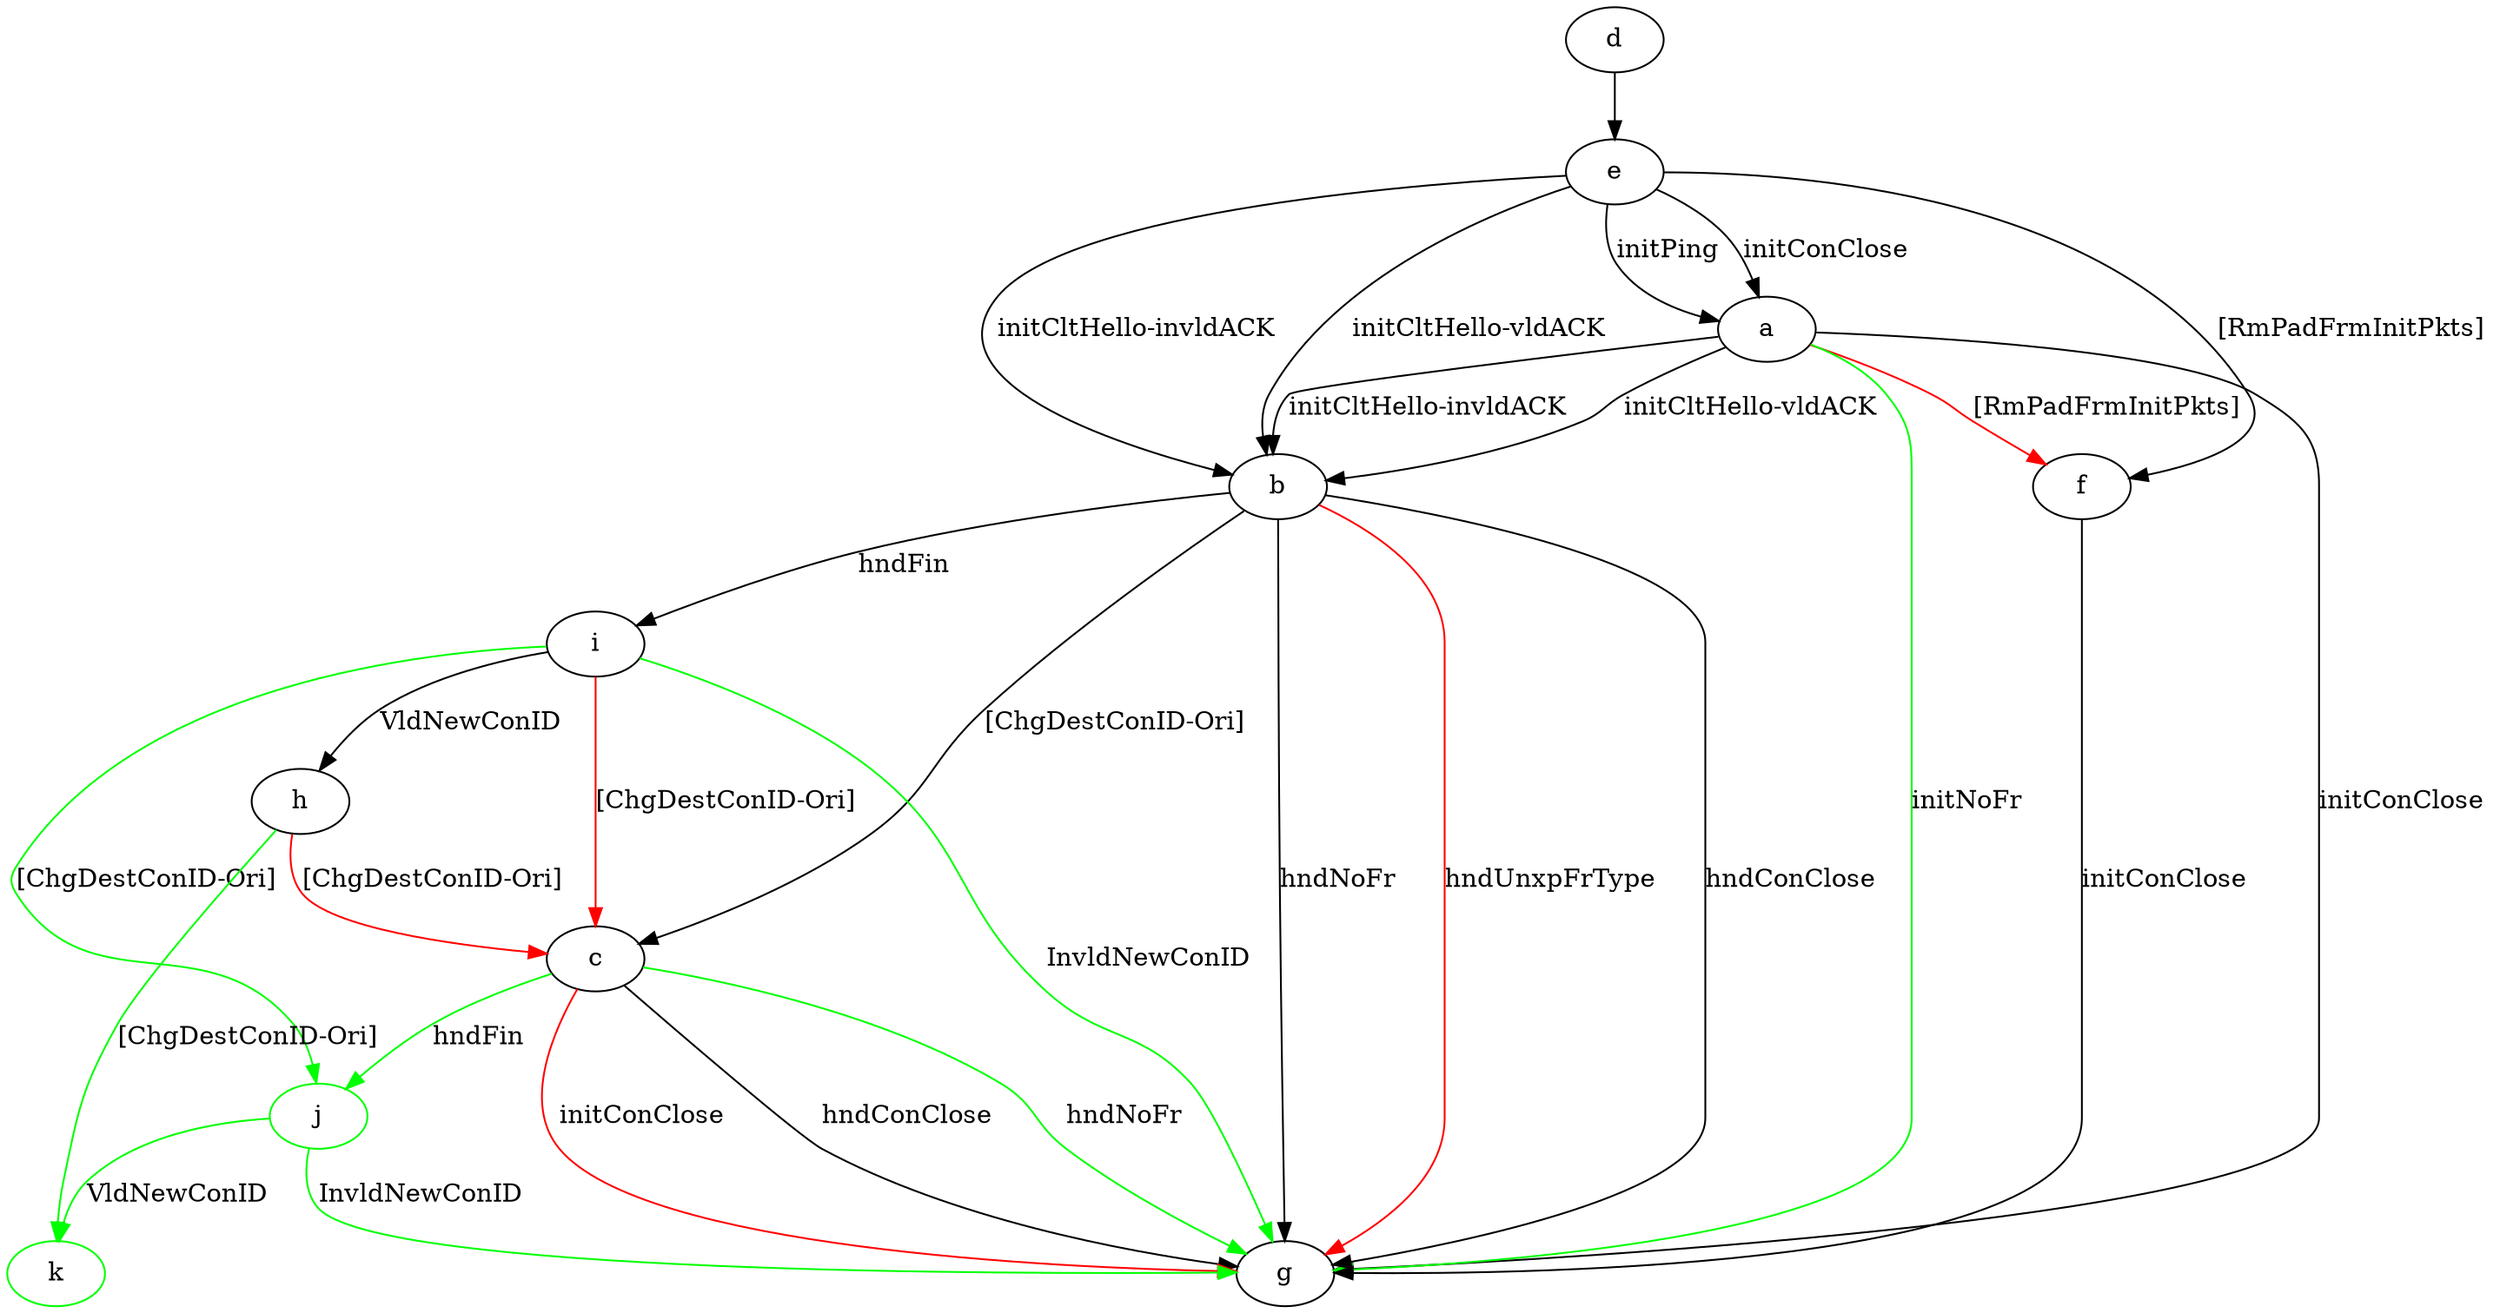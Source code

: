 digraph "" {
	a -> b	[key=0,
		label="initCltHello-vldACK "];
	a -> b	[key=1,
		label="initCltHello-invldACK "];
	a -> f	[key=0,
		color=red,
		label="[RmPadFrmInitPkts] "];
	a -> g	[key=0,
		label="initConClose "];
	a -> g	[key=1,
		color=green,
		label="initNoFr "];
	b -> c	[key=0,
		label="[ChgDestConID-Ori] "];
	b -> g	[key=0,
		label="hndConClose "];
	b -> g	[key=1,
		label="hndNoFr "];
	b -> g	[key=2,
		color=red,
		label="hndUnxpFrType "];
	b -> i	[key=0,
		label="hndFin "];
	c -> g	[key=0,
		label="hndConClose "];
	c -> g	[key=1,
		color=green,
		label="hndNoFr "];
	c -> g	[key=2,
		color=red,
		label="initConClose "];
	j	[color=green];
	c -> j	[key=0,
		color=green,
		label="hndFin "];
	d -> e	[key=0];
	e -> a	[key=0,
		label="initPing "];
	e -> a	[key=1,
		label="initConClose "];
	e -> b	[key=0,
		label="initCltHello-vldACK "];
	e -> b	[key=1,
		label="initCltHello-invldACK "];
	e -> f	[key=0,
		label="[RmPadFrmInitPkts] "];
	f -> g	[key=0,
		label="initConClose "];
	h -> c	[key=0,
		color=red,
		label="[ChgDestConID-Ori] "];
	k	[color=green];
	h -> k	[key=0,
		color=green,
		label="[ChgDestConID-Ori] "];
	i -> c	[key=0,
		color=red,
		label="[ChgDestConID-Ori] "];
	i -> g	[key=0,
		color=green,
		label="InvldNewConID "];
	i -> h	[key=0,
		label="VldNewConID "];
	i -> j	[key=0,
		color=green,
		label="[ChgDestConID-Ori] "];
	j -> g	[key=0,
		color=green,
		label="InvldNewConID "];
	j -> k	[key=0,
		color=green,
		label="VldNewConID "];
}
